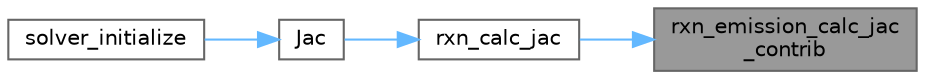 digraph "rxn_emission_calc_jac_contrib"
{
 // LATEX_PDF_SIZE
  bgcolor="transparent";
  edge [fontname=Helvetica,fontsize=10,labelfontname=Helvetica,labelfontsize=10];
  node [fontname=Helvetica,fontsize=10,shape=box,height=0.2,width=0.4];
  rankdir="RL";
  Node1 [label="rxn_emission_calc_jac\l_contrib",height=0.2,width=0.4,color="gray40", fillcolor="grey60", style="filled", fontcolor="black",tooltip="Calculate contributions to the Jacobian from this reaction."];
  Node1 -> Node2 [dir="back",color="steelblue1",style="solid"];
  Node2 [label="rxn_calc_jac",height=0.2,width=0.4,color="grey40", fillcolor="white", style="filled",URL="$rxn__solver_8c.html#ad44deb65b9845d05c6bd148e3378b42a",tooltip="Calculate the Jacobian."];
  Node2 -> Node3 [dir="back",color="steelblue1",style="solid"];
  Node3 [label="Jac",height=0.2,width=0.4,color="grey40", fillcolor="white", style="filled",URL="$camp__solver_8c.html#a13451d507558a61a2353adfed58db468",tooltip="Compute the Jacobian."];
  Node3 -> Node4 [dir="back",color="steelblue1",style="solid"];
  Node4 [label="solver_initialize",height=0.2,width=0.4,color="grey40", fillcolor="white", style="filled",URL="$camp__solver_8c.html#a599ffdef916b139a1690bfd41aa386b6",tooltip="Solver initialization."];
}
